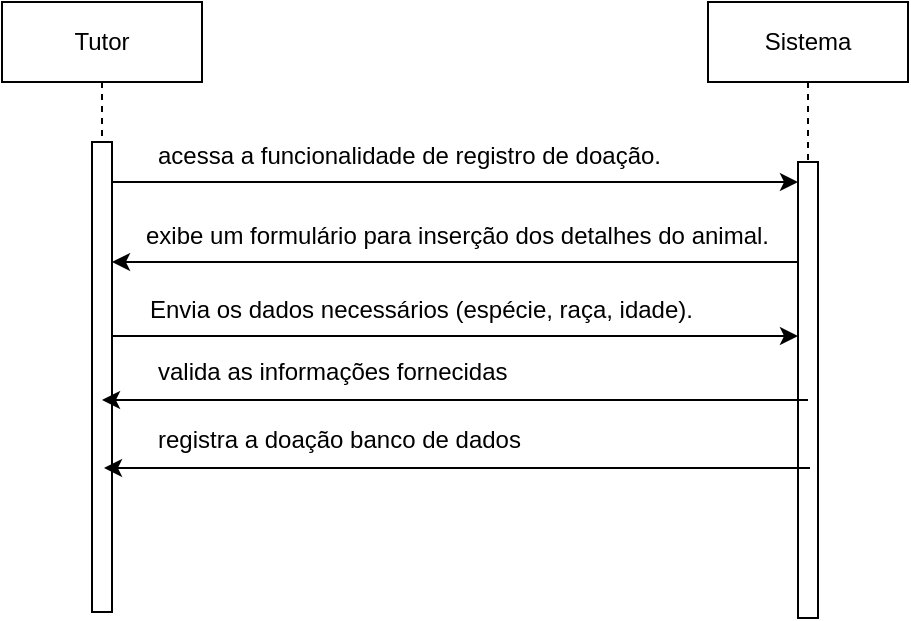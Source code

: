 <mxfile version="24.8.2">
  <diagram name="Page-1" id="2YBvvXClWsGukQMizWep">
    <mxGraphModel dx="1120" dy="460" grid="0" gridSize="10" guides="1" tooltips="1" connect="1" arrows="1" fold="1" page="0" pageScale="1" pageWidth="850" pageHeight="1100" math="0" shadow="0">
      <root>
        <mxCell id="0" />
        <mxCell id="1" parent="0" />
        <mxCell id="CPR8kBzrSgz2_kOxYMQ9-1" value="Tutor" style="shape=umlLifeline;perimeter=lifelinePerimeter;whiteSpace=wrap;html=1;container=0;dropTarget=0;collapsible=0;recursiveResize=0;outlineConnect=0;portConstraint=eastwest;newEdgeStyle={&quot;edgeStyle&quot;:&quot;elbowEdgeStyle&quot;,&quot;elbow&quot;:&quot;vertical&quot;,&quot;curved&quot;:0,&quot;rounded&quot;:0};" parent="1" vertex="1">
          <mxGeometry x="40" y="40" width="100" height="305" as="geometry" />
        </mxCell>
        <mxCell id="CPR8kBzrSgz2_kOxYMQ9-2" value="" style="html=1;points=[];perimeter=orthogonalPerimeter;outlineConnect=0;targetShapes=umlLifeline;portConstraint=eastwest;newEdgeStyle={&quot;edgeStyle&quot;:&quot;elbowEdgeStyle&quot;,&quot;elbow&quot;:&quot;vertical&quot;,&quot;curved&quot;:0,&quot;rounded&quot;:0};" parent="CPR8kBzrSgz2_kOxYMQ9-1" vertex="1">
          <mxGeometry x="45" y="70" width="10" height="235" as="geometry" />
        </mxCell>
        <mxCell id="CPR8kBzrSgz2_kOxYMQ9-3" value="Sistema" style="shape=umlLifeline;perimeter=lifelinePerimeter;whiteSpace=wrap;html=1;container=0;dropTarget=0;collapsible=0;recursiveResize=0;outlineConnect=0;portConstraint=eastwest;newEdgeStyle={&quot;edgeStyle&quot;:&quot;elbowEdgeStyle&quot;,&quot;elbow&quot;:&quot;vertical&quot;,&quot;curved&quot;:0,&quot;rounded&quot;:0};" parent="1" vertex="1">
          <mxGeometry x="393" y="40" width="100" height="308" as="geometry" />
        </mxCell>
        <mxCell id="CPR8kBzrSgz2_kOxYMQ9-4" value="" style="html=1;points=[];perimeter=orthogonalPerimeter;outlineConnect=0;targetShapes=umlLifeline;portConstraint=eastwest;newEdgeStyle={&quot;edgeStyle&quot;:&quot;elbowEdgeStyle&quot;,&quot;elbow&quot;:&quot;vertical&quot;,&quot;curved&quot;:0,&quot;rounded&quot;:0};" parent="CPR8kBzrSgz2_kOxYMQ9-3" vertex="1">
          <mxGeometry x="45" y="80" width="10" height="228" as="geometry" />
        </mxCell>
        <mxCell id="CPR8kBzrSgz2_kOxYMQ9-5" value="" style="endArrow=classic;html=1;rounded=0;" parent="1" target="CPR8kBzrSgz2_kOxYMQ9-4" edge="1">
          <mxGeometry width="50" height="50" relative="1" as="geometry">
            <mxPoint x="95" y="130" as="sourcePoint" />
            <mxPoint x="325" y="130" as="targetPoint" />
          </mxGeometry>
        </mxCell>
        <mxCell id="CPR8kBzrSgz2_kOxYMQ9-6" value="&lt;div&gt;acessa a funcionalidade de registro de doação.&lt;/div&gt;&lt;div&gt;&lt;br&gt;&lt;/div&gt;" style="text;whiteSpace=wrap;html=1;" parent="1" vertex="1">
          <mxGeometry x="116" y="103" width="264" height="40" as="geometry" />
        </mxCell>
        <mxCell id="CPR8kBzrSgz2_kOxYMQ9-7" value="" style="endArrow=classic;html=1;rounded=0;" parent="1" source="CPR8kBzrSgz2_kOxYMQ9-4" edge="1">
          <mxGeometry width="50" height="50" relative="1" as="geometry">
            <mxPoint x="325" y="170" as="sourcePoint" />
            <mxPoint x="95" y="170" as="targetPoint" />
          </mxGeometry>
        </mxCell>
        <mxCell id="CPR8kBzrSgz2_kOxYMQ9-8" value="&lt;div&gt;exibe um formulário para inserção dos detalhes do animal.&lt;/div&gt;&lt;div&gt;&lt;br&gt;&lt;/div&gt;" style="text;whiteSpace=wrap;html=1;" parent="1" vertex="1">
          <mxGeometry x="110" y="143" width="339" height="40" as="geometry" />
        </mxCell>
        <mxCell id="CPR8kBzrSgz2_kOxYMQ9-9" value="" style="endArrow=classic;html=1;rounded=0;" parent="1" edge="1">
          <mxGeometry width="50" height="50" relative="1" as="geometry">
            <mxPoint x="95" y="207" as="sourcePoint" />
            <mxPoint x="438" y="207" as="targetPoint" />
            <Array as="points">
              <mxPoint x="250" y="207" />
            </Array>
          </mxGeometry>
        </mxCell>
        <mxCell id="CPR8kBzrSgz2_kOxYMQ9-10" value="&lt;div&gt;Envia os dados necessários (espécie, raça, idade).&lt;/div&gt;&lt;div&gt;&lt;br&gt;&lt;/div&gt;" style="text;whiteSpace=wrap;html=1;" parent="1" vertex="1">
          <mxGeometry x="112" y="180" width="302" height="40" as="geometry" />
        </mxCell>
        <mxCell id="SfwCl55DtzwpYPR1N8dc-4" value="valida as informações fornecidas" style="text;whiteSpace=wrap;" parent="1" vertex="1">
          <mxGeometry x="116" y="211" width="203" height="36" as="geometry" />
        </mxCell>
        <mxCell id="SfwCl55DtzwpYPR1N8dc-5" value="" style="endArrow=classic;html=1;rounded=0;" parent="1" edge="1">
          <mxGeometry width="50" height="50" relative="1" as="geometry">
            <mxPoint x="443" y="239" as="sourcePoint" />
            <mxPoint x="90" y="239" as="targetPoint" />
          </mxGeometry>
        </mxCell>
        <mxCell id="SfwCl55DtzwpYPR1N8dc-6" value="registra a doação banco de dados" style="text;whiteSpace=wrap;" parent="1" vertex="1">
          <mxGeometry x="116" y="245" width="209" height="36" as="geometry" />
        </mxCell>
        <mxCell id="SfwCl55DtzwpYPR1N8dc-7" value="" style="endArrow=classic;html=1;rounded=0;" parent="1" edge="1">
          <mxGeometry width="50" height="50" relative="1" as="geometry">
            <mxPoint x="444" y="273" as="sourcePoint" />
            <mxPoint x="91" y="273" as="targetPoint" />
          </mxGeometry>
        </mxCell>
      </root>
    </mxGraphModel>
  </diagram>
</mxfile>

